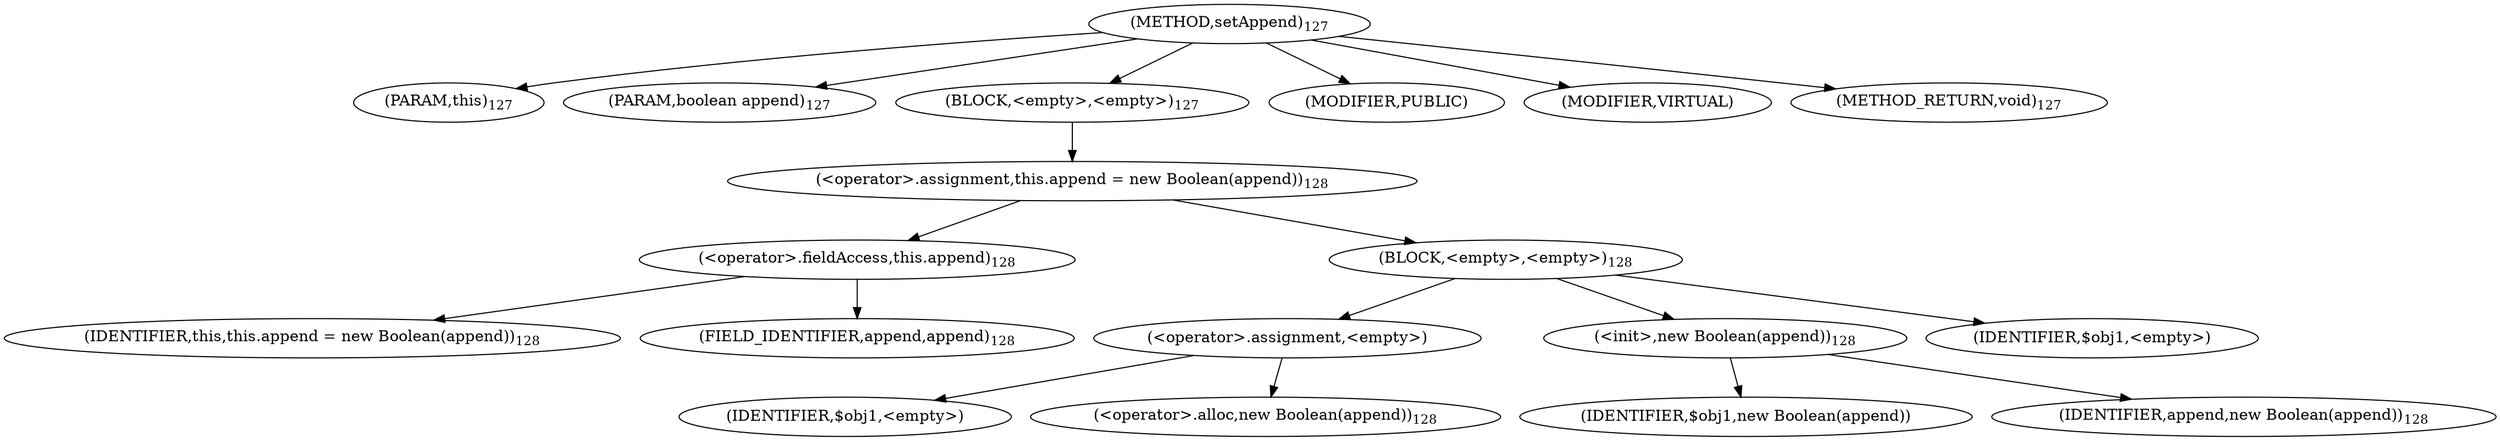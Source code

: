 digraph "setAppend" {  
"82" [label = <(METHOD,setAppend)<SUB>127</SUB>> ]
"6" [label = <(PARAM,this)<SUB>127</SUB>> ]
"83" [label = <(PARAM,boolean append)<SUB>127</SUB>> ]
"84" [label = <(BLOCK,&lt;empty&gt;,&lt;empty&gt;)<SUB>127</SUB>> ]
"85" [label = <(&lt;operator&gt;.assignment,this.append = new Boolean(append))<SUB>128</SUB>> ]
"86" [label = <(&lt;operator&gt;.fieldAccess,this.append)<SUB>128</SUB>> ]
"5" [label = <(IDENTIFIER,this,this.append = new Boolean(append))<SUB>128</SUB>> ]
"87" [label = <(FIELD_IDENTIFIER,append,append)<SUB>128</SUB>> ]
"88" [label = <(BLOCK,&lt;empty&gt;,&lt;empty&gt;)<SUB>128</SUB>> ]
"89" [label = <(&lt;operator&gt;.assignment,&lt;empty&gt;)> ]
"90" [label = <(IDENTIFIER,$obj1,&lt;empty&gt;)> ]
"91" [label = <(&lt;operator&gt;.alloc,new Boolean(append))<SUB>128</SUB>> ]
"92" [label = <(&lt;init&gt;,new Boolean(append))<SUB>128</SUB>> ]
"93" [label = <(IDENTIFIER,$obj1,new Boolean(append))> ]
"94" [label = <(IDENTIFIER,append,new Boolean(append))<SUB>128</SUB>> ]
"95" [label = <(IDENTIFIER,$obj1,&lt;empty&gt;)> ]
"96" [label = <(MODIFIER,PUBLIC)> ]
"97" [label = <(MODIFIER,VIRTUAL)> ]
"98" [label = <(METHOD_RETURN,void)<SUB>127</SUB>> ]
  "82" -> "6" 
  "82" -> "83" 
  "82" -> "84" 
  "82" -> "96" 
  "82" -> "97" 
  "82" -> "98" 
  "84" -> "85" 
  "85" -> "86" 
  "85" -> "88" 
  "86" -> "5" 
  "86" -> "87" 
  "88" -> "89" 
  "88" -> "92" 
  "88" -> "95" 
  "89" -> "90" 
  "89" -> "91" 
  "92" -> "93" 
  "92" -> "94" 
}
